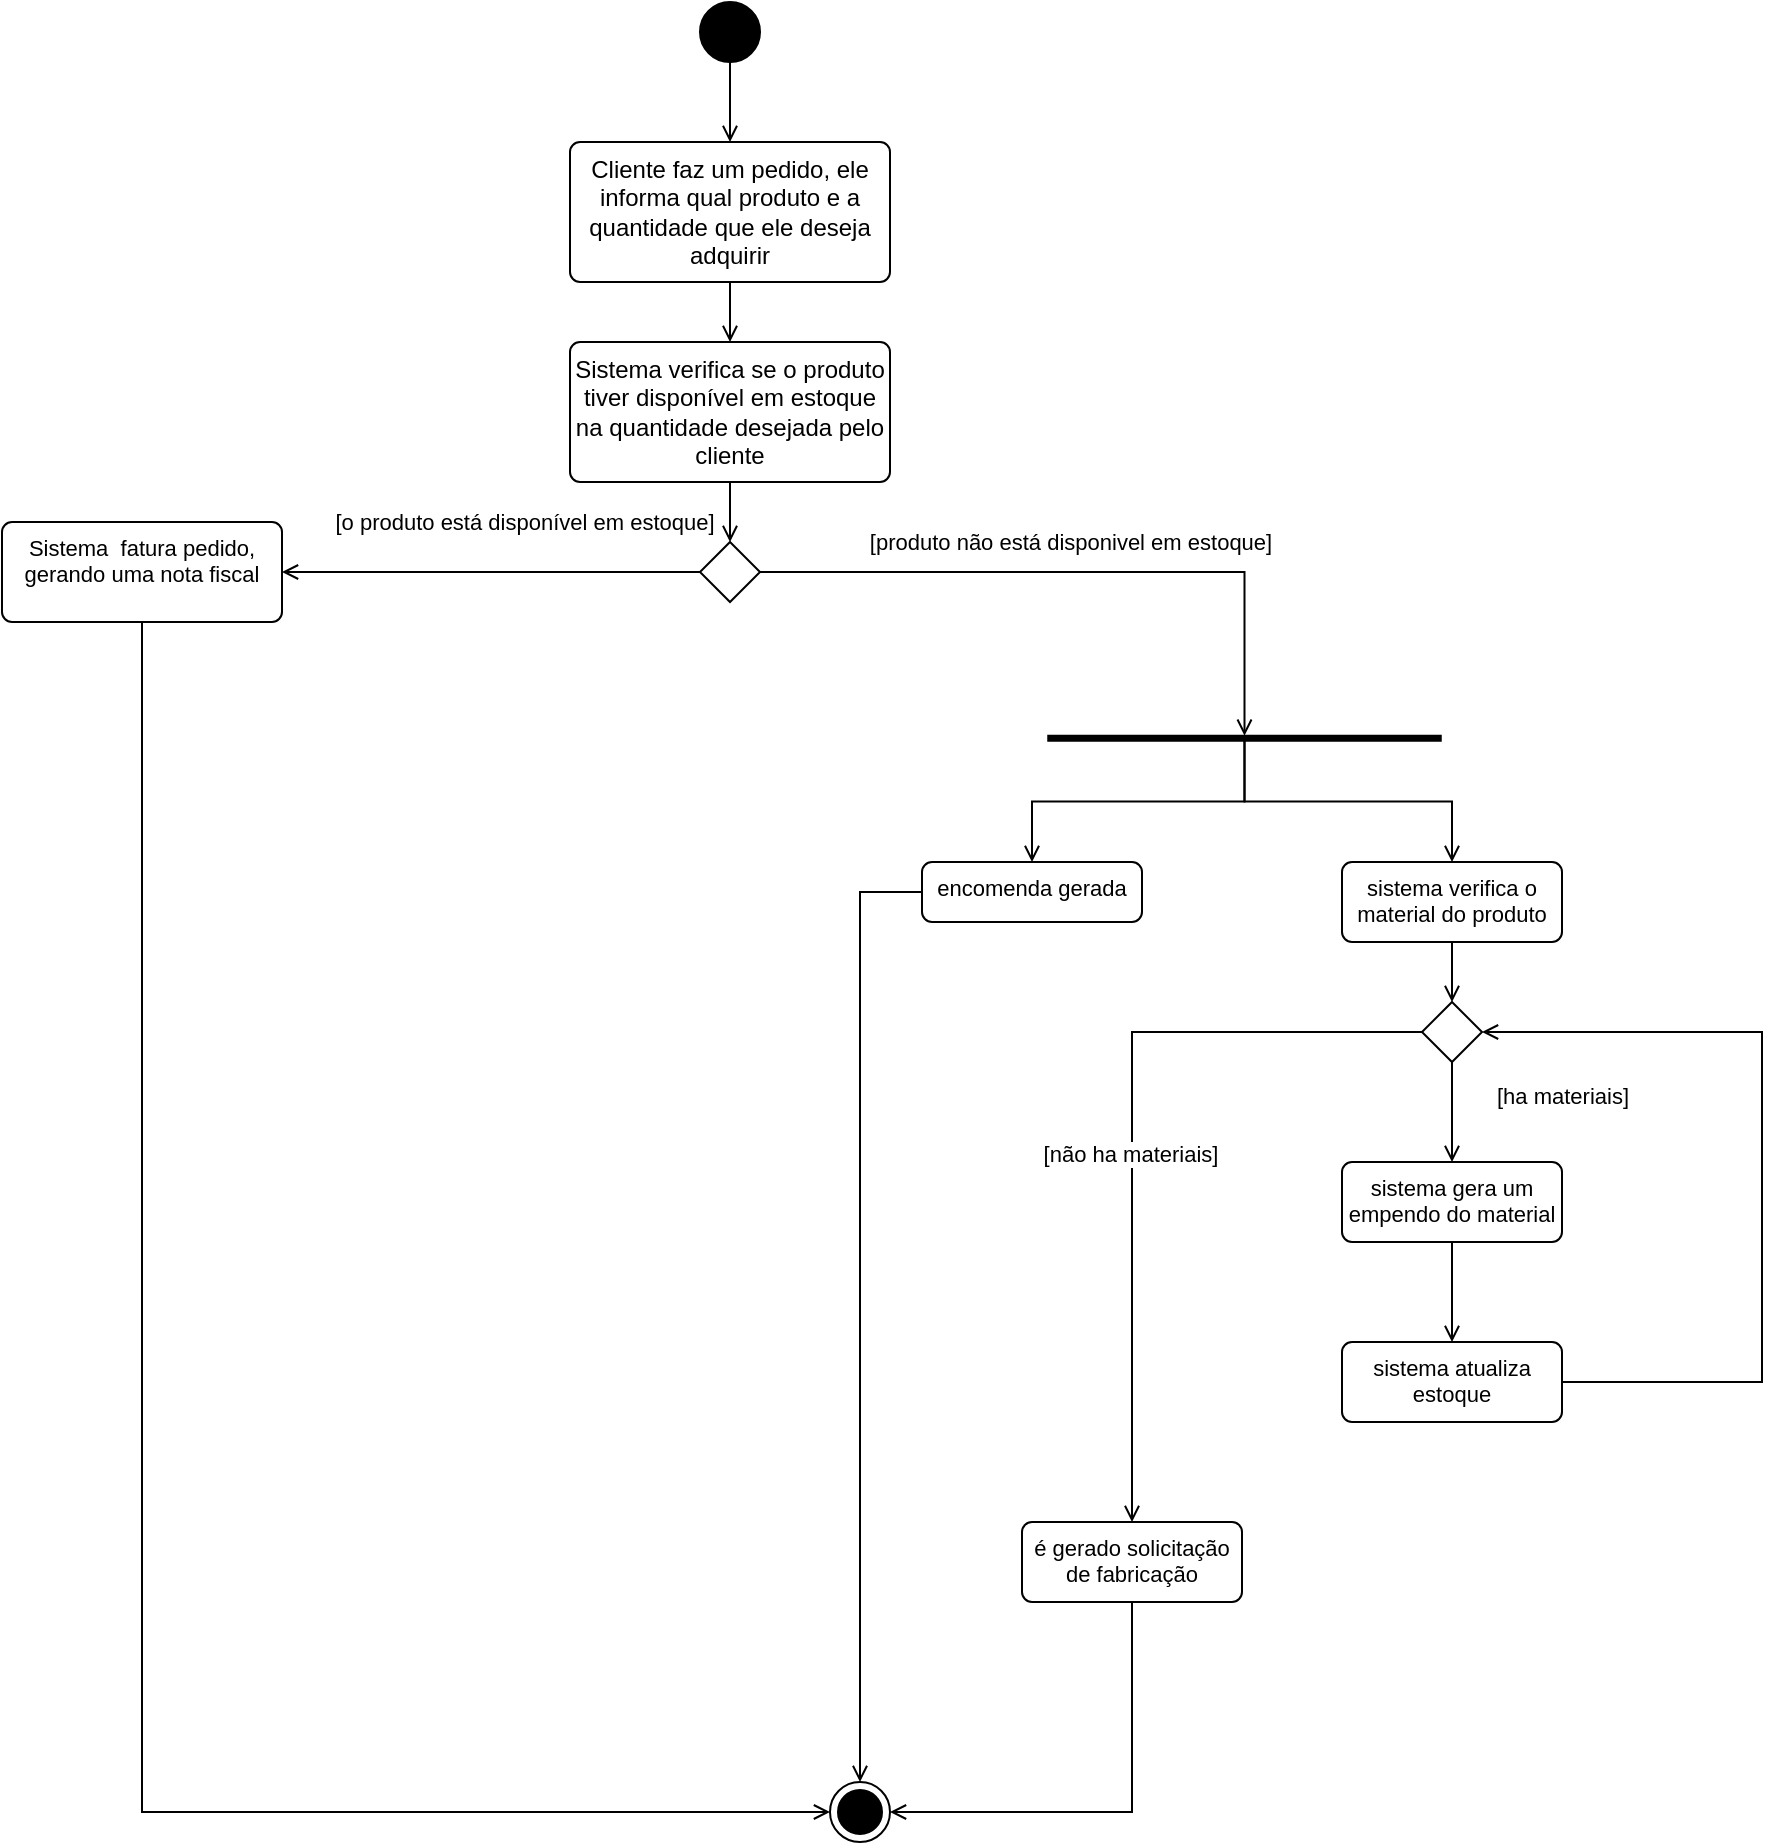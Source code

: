 <mxfile version="27.0.9">
  <diagram name="Página-1" id="lUyHUyGsU_Z7n1NpJqMc">
    <mxGraphModel dx="1426" dy="1920" grid="1" gridSize="10" guides="1" tooltips="1" connect="1" arrows="1" fold="1" page="1" pageScale="1" pageWidth="827" pageHeight="1169" math="0" shadow="0">
      <root>
        <mxCell id="0" />
        <mxCell id="1" parent="0" />
        <mxCell id="DKyy8S002FFzXqt7m4SR-3" value="" style="edgeStyle=orthogonalEdgeStyle;rounded=0;orthogonalLoop=1;jettySize=auto;html=1;endArrow=open;endFill=0;" edge="1" parent="1" source="DKyy8S002FFzXqt7m4SR-1" target="DKyy8S002FFzXqt7m4SR-2">
          <mxGeometry relative="1" as="geometry" />
        </mxCell>
        <mxCell id="DKyy8S002FFzXqt7m4SR-1" value="" style="ellipse;fillColor=strokeColor;html=1;" vertex="1" parent="1">
          <mxGeometry x="399" y="-1150" width="30" height="30" as="geometry" />
        </mxCell>
        <mxCell id="DKyy8S002FFzXqt7m4SR-5" value="" style="edgeStyle=orthogonalEdgeStyle;shape=connector;rounded=0;orthogonalLoop=1;jettySize=auto;html=1;strokeColor=default;align=center;verticalAlign=middle;fontFamily=Helvetica;fontSize=11;fontColor=default;labelBackgroundColor=default;endArrow=open;endFill=0;" edge="1" parent="1" source="DKyy8S002FFzXqt7m4SR-2">
          <mxGeometry relative="1" as="geometry">
            <mxPoint x="414" y="-980" as="targetPoint" />
          </mxGeometry>
        </mxCell>
        <mxCell id="DKyy8S002FFzXqt7m4SR-2" value="Cliente faz um pedido, ele informa qual produto e a quantidade que ele deseja&lt;br&gt;adquirir" style="html=1;align=center;verticalAlign=top;rounded=1;absoluteArcSize=1;arcSize=10;dashed=0;whiteSpace=wrap;" vertex="1" parent="1">
          <mxGeometry x="334" y="-1080" width="160" height="70" as="geometry" />
        </mxCell>
        <mxCell id="DKyy8S002FFzXqt7m4SR-8" value="" style="edgeStyle=orthogonalEdgeStyle;shape=connector;rounded=0;orthogonalLoop=1;jettySize=auto;html=1;strokeColor=default;align=center;verticalAlign=middle;fontFamily=Helvetica;fontSize=11;fontColor=default;labelBackgroundColor=default;endArrow=open;endFill=0;" edge="1" parent="1" source="DKyy8S002FFzXqt7m4SR-6" target="DKyy8S002FFzXqt7m4SR-7">
          <mxGeometry relative="1" as="geometry" />
        </mxCell>
        <mxCell id="DKyy8S002FFzXqt7m4SR-6" value="Sistema verifica se o produto tiver disponível em estoque na quantidade desejada pelo cliente" style="html=1;align=center;verticalAlign=top;rounded=1;absoluteArcSize=1;arcSize=10;dashed=0;whiteSpace=wrap;" vertex="1" parent="1">
          <mxGeometry x="334" y="-980" width="160" height="70" as="geometry" />
        </mxCell>
        <mxCell id="DKyy8S002FFzXqt7m4SR-10" value="" style="edgeStyle=orthogonalEdgeStyle;shape=connector;rounded=0;orthogonalLoop=1;jettySize=auto;html=1;strokeColor=default;align=center;verticalAlign=middle;fontFamily=Helvetica;fontSize=11;fontColor=default;labelBackgroundColor=default;endArrow=open;endFill=0;" edge="1" parent="1" source="DKyy8S002FFzXqt7m4SR-7" target="DKyy8S002FFzXqt7m4SR-9">
          <mxGeometry relative="1" as="geometry" />
        </mxCell>
        <mxCell id="DKyy8S002FFzXqt7m4SR-12" value="[o produto está disponível em estoque]" style="edgeLabel;html=1;align=center;verticalAlign=middle;resizable=0;points=[];fontFamily=Helvetica;fontSize=11;fontColor=default;labelBackgroundColor=default;" vertex="1" connectable="0" parent="DKyy8S002FFzXqt7m4SR-10">
          <mxGeometry x="-0.228" y="-2" relative="1" as="geometry">
            <mxPoint x="-8" y="-23" as="offset" />
          </mxGeometry>
        </mxCell>
        <mxCell id="DKyy8S002FFzXqt7m4SR-16" style="edgeStyle=orthogonalEdgeStyle;shape=connector;rounded=0;orthogonalLoop=1;jettySize=auto;html=1;strokeColor=default;align=center;verticalAlign=middle;fontFamily=Helvetica;fontSize=11;fontColor=default;labelBackgroundColor=default;endArrow=open;endFill=0;" edge="1" parent="1" source="DKyy8S002FFzXqt7m4SR-7" target="DKyy8S002FFzXqt7m4SR-17">
          <mxGeometry relative="1" as="geometry">
            <mxPoint x="600" y="-865" as="targetPoint" />
          </mxGeometry>
        </mxCell>
        <mxCell id="DKyy8S002FFzXqt7m4SR-37" value="[produto não está disponivel em estoque]" style="edgeLabel;html=1;align=center;verticalAlign=middle;resizable=0;points=[];fontFamily=Helvetica;fontSize=11;fontColor=default;labelBackgroundColor=default;" vertex="1" connectable="0" parent="DKyy8S002FFzXqt7m4SR-16">
          <mxGeometry x="-0.044" y="-3" relative="1" as="geometry">
            <mxPoint y="-18" as="offset" />
          </mxGeometry>
        </mxCell>
        <mxCell id="DKyy8S002FFzXqt7m4SR-7" value="" style="rhombus;fontFamily=Helvetica;fontSize=11;fontColor=default;labelBackgroundColor=default;" vertex="1" parent="1">
          <mxGeometry x="399" y="-880" width="30" height="30" as="geometry" />
        </mxCell>
        <mxCell id="DKyy8S002FFzXqt7m4SR-35" style="edgeStyle=orthogonalEdgeStyle;shape=connector;rounded=0;orthogonalLoop=1;jettySize=auto;html=1;entryX=0;entryY=0.5;entryDx=0;entryDy=0;strokeColor=default;align=center;verticalAlign=middle;fontFamily=Helvetica;fontSize=11;fontColor=default;labelBackgroundColor=default;endArrow=open;endFill=0;" edge="1" parent="1" source="DKyy8S002FFzXqt7m4SR-9" target="DKyy8S002FFzXqt7m4SR-13">
          <mxGeometry relative="1" as="geometry">
            <Array as="points">
              <mxPoint x="120" y="-245" />
            </Array>
          </mxGeometry>
        </mxCell>
        <mxCell id="DKyy8S002FFzXqt7m4SR-9" value="Sistema&amp;nbsp; fatura pedido, gerando uma nota fiscal" style="html=1;align=center;verticalAlign=top;rounded=1;absoluteArcSize=1;arcSize=10;dashed=0;whiteSpace=wrap;fontFamily=Helvetica;fontSize=11;fontColor=default;labelBackgroundColor=default;" vertex="1" parent="1">
          <mxGeometry x="50" y="-890" width="140" height="50" as="geometry" />
        </mxCell>
        <mxCell id="DKyy8S002FFzXqt7m4SR-13" value="" style="ellipse;html=1;shape=endState;fillColor=strokeColor;fontFamily=Helvetica;fontSize=11;fontColor=default;labelBackgroundColor=default;" vertex="1" parent="1">
          <mxGeometry x="464" y="-260" width="30" height="30" as="geometry" />
        </mxCell>
        <mxCell id="DKyy8S002FFzXqt7m4SR-19" style="edgeStyle=orthogonalEdgeStyle;shape=connector;rounded=0;orthogonalLoop=1;jettySize=auto;html=1;entryX=0.5;entryY=0;entryDx=0;entryDy=0;strokeColor=default;align=center;verticalAlign=middle;fontFamily=Helvetica;fontSize=11;fontColor=default;labelBackgroundColor=default;endArrow=open;endFill=0;" edge="1" parent="1" source="DKyy8S002FFzXqt7m4SR-17" target="DKyy8S002FFzXqt7m4SR-18">
          <mxGeometry relative="1" as="geometry" />
        </mxCell>
        <mxCell id="DKyy8S002FFzXqt7m4SR-21" style="edgeStyle=orthogonalEdgeStyle;shape=connector;rounded=0;orthogonalLoop=1;jettySize=auto;html=1;entryX=0.5;entryY=0;entryDx=0;entryDy=0;strokeColor=default;align=center;verticalAlign=middle;fontFamily=Helvetica;fontSize=11;fontColor=default;labelBackgroundColor=default;endArrow=open;endFill=0;" edge="1" parent="1" source="DKyy8S002FFzXqt7m4SR-17" target="DKyy8S002FFzXqt7m4SR-20">
          <mxGeometry relative="1" as="geometry" />
        </mxCell>
        <mxCell id="DKyy8S002FFzXqt7m4SR-17" value="" style="html=1;points=[];perimeter=orthogonalPerimeter;fillColor=strokeColor;fontFamily=Helvetica;fontSize=11;fontColor=default;labelBackgroundColor=default;rotation=90;" vertex="1" parent="1">
          <mxGeometry x="670" y="-880" width="2.5" height="196.25" as="geometry" />
        </mxCell>
        <mxCell id="DKyy8S002FFzXqt7m4SR-33" style="edgeStyle=orthogonalEdgeStyle;shape=connector;rounded=0;orthogonalLoop=1;jettySize=auto;html=1;entryX=0.5;entryY=0;entryDx=0;entryDy=0;strokeColor=default;align=center;verticalAlign=middle;fontFamily=Helvetica;fontSize=11;fontColor=default;labelBackgroundColor=default;endArrow=open;endFill=0;" edge="1" parent="1" source="DKyy8S002FFzXqt7m4SR-18" target="DKyy8S002FFzXqt7m4SR-13">
          <mxGeometry relative="1" as="geometry" />
        </mxCell>
        <mxCell id="DKyy8S002FFzXqt7m4SR-18" value="encomenda gerada" style="html=1;align=center;verticalAlign=top;rounded=1;absoluteArcSize=1;arcSize=10;dashed=0;whiteSpace=wrap;fontFamily=Helvetica;fontSize=11;fontColor=default;labelBackgroundColor=default;" vertex="1" parent="1">
          <mxGeometry x="510" y="-720" width="110" height="30" as="geometry" />
        </mxCell>
        <mxCell id="DKyy8S002FFzXqt7m4SR-23" value="" style="edgeStyle=orthogonalEdgeStyle;shape=connector;rounded=0;orthogonalLoop=1;jettySize=auto;html=1;strokeColor=default;align=center;verticalAlign=middle;fontFamily=Helvetica;fontSize=11;fontColor=default;labelBackgroundColor=default;endArrow=open;endFill=0;" edge="1" parent="1" source="DKyy8S002FFzXqt7m4SR-20" target="DKyy8S002FFzXqt7m4SR-22">
          <mxGeometry relative="1" as="geometry" />
        </mxCell>
        <mxCell id="DKyy8S002FFzXqt7m4SR-20" value="sistema verifica o material do produto" style="html=1;align=center;verticalAlign=top;rounded=1;absoluteArcSize=1;arcSize=10;dashed=0;whiteSpace=wrap;fontFamily=Helvetica;fontSize=11;fontColor=default;labelBackgroundColor=default;" vertex="1" parent="1">
          <mxGeometry x="720" y="-720" width="110" height="40" as="geometry" />
        </mxCell>
        <mxCell id="DKyy8S002FFzXqt7m4SR-26" value="" style="edgeStyle=orthogonalEdgeStyle;shape=connector;rounded=0;orthogonalLoop=1;jettySize=auto;html=1;strokeColor=default;align=center;verticalAlign=middle;fontFamily=Helvetica;fontSize=11;fontColor=default;labelBackgroundColor=default;endArrow=open;endFill=0;" edge="1" parent="1" source="DKyy8S002FFzXqt7m4SR-22" target="DKyy8S002FFzXqt7m4SR-24">
          <mxGeometry relative="1" as="geometry" />
        </mxCell>
        <mxCell id="DKyy8S002FFzXqt7m4SR-28" value="[ha materiais]" style="edgeLabel;html=1;align=center;verticalAlign=middle;resizable=0;points=[];fontFamily=Helvetica;fontSize=11;fontColor=default;labelBackgroundColor=default;" vertex="1" connectable="0" parent="DKyy8S002FFzXqt7m4SR-26">
          <mxGeometry x="-0.32" y="1" relative="1" as="geometry">
            <mxPoint x="54" as="offset" />
          </mxGeometry>
        </mxCell>
        <mxCell id="DKyy8S002FFzXqt7m4SR-29" style="edgeStyle=orthogonalEdgeStyle;shape=connector;rounded=0;orthogonalLoop=1;jettySize=auto;html=1;strokeColor=default;align=center;verticalAlign=middle;fontFamily=Helvetica;fontSize=11;fontColor=default;labelBackgroundColor=default;endArrow=open;endFill=0;entryX=0.5;entryY=0;entryDx=0;entryDy=0;" edge="1" parent="1" source="DKyy8S002FFzXqt7m4SR-22" target="DKyy8S002FFzXqt7m4SR-30">
          <mxGeometry relative="1" as="geometry">
            <mxPoint x="600" y="-390" as="targetPoint" />
          </mxGeometry>
        </mxCell>
        <mxCell id="DKyy8S002FFzXqt7m4SR-34" value="[não ha materiais]" style="edgeLabel;html=1;align=center;verticalAlign=middle;resizable=0;points=[];fontFamily=Helvetica;fontSize=11;fontColor=default;labelBackgroundColor=default;" vertex="1" connectable="0" parent="DKyy8S002FFzXqt7m4SR-29">
          <mxGeometry x="0.056" y="-1" relative="1" as="geometry">
            <mxPoint as="offset" />
          </mxGeometry>
        </mxCell>
        <mxCell id="DKyy8S002FFzXqt7m4SR-22" value="" style="rhombus;fontFamily=Helvetica;fontSize=11;fontColor=default;labelBackgroundColor=default;" vertex="1" parent="1">
          <mxGeometry x="760" y="-650" width="30" height="30" as="geometry" />
        </mxCell>
        <mxCell id="DKyy8S002FFzXqt7m4SR-27" value="" style="edgeStyle=orthogonalEdgeStyle;shape=connector;rounded=0;orthogonalLoop=1;jettySize=auto;html=1;strokeColor=default;align=center;verticalAlign=middle;fontFamily=Helvetica;fontSize=11;fontColor=default;labelBackgroundColor=default;endArrow=open;endFill=0;" edge="1" parent="1" source="DKyy8S002FFzXqt7m4SR-24" target="DKyy8S002FFzXqt7m4SR-25">
          <mxGeometry relative="1" as="geometry" />
        </mxCell>
        <mxCell id="DKyy8S002FFzXqt7m4SR-24" value="sistema gera um empendo do material" style="html=1;align=center;verticalAlign=top;rounded=1;absoluteArcSize=1;arcSize=10;dashed=0;whiteSpace=wrap;fontFamily=Helvetica;fontSize=11;fontColor=default;labelBackgroundColor=default;" vertex="1" parent="1">
          <mxGeometry x="720" y="-570" width="110" height="40" as="geometry" />
        </mxCell>
        <mxCell id="DKyy8S002FFzXqt7m4SR-32" style="edgeStyle=orthogonalEdgeStyle;shape=connector;rounded=0;orthogonalLoop=1;jettySize=auto;html=1;strokeColor=default;align=center;verticalAlign=middle;fontFamily=Helvetica;fontSize=11;fontColor=default;labelBackgroundColor=default;endArrow=open;endFill=0;entryX=1;entryY=0.5;entryDx=0;entryDy=0;" edge="1" parent="1" source="DKyy8S002FFzXqt7m4SR-25" target="DKyy8S002FFzXqt7m4SR-22">
          <mxGeometry relative="1" as="geometry">
            <mxPoint x="920" y="-640" as="targetPoint" />
            <Array as="points">
              <mxPoint x="930" y="-460" />
              <mxPoint x="930" y="-635" />
            </Array>
          </mxGeometry>
        </mxCell>
        <mxCell id="DKyy8S002FFzXqt7m4SR-25" value="sistema atualiza estoque" style="html=1;align=center;verticalAlign=top;rounded=1;absoluteArcSize=1;arcSize=10;dashed=0;whiteSpace=wrap;fontFamily=Helvetica;fontSize=11;fontColor=default;labelBackgroundColor=default;" vertex="1" parent="1">
          <mxGeometry x="720" y="-480" width="110" height="40" as="geometry" />
        </mxCell>
        <mxCell id="DKyy8S002FFzXqt7m4SR-36" style="edgeStyle=orthogonalEdgeStyle;shape=connector;rounded=0;orthogonalLoop=1;jettySize=auto;html=1;entryX=1;entryY=0.5;entryDx=0;entryDy=0;strokeColor=default;align=center;verticalAlign=middle;fontFamily=Helvetica;fontSize=11;fontColor=default;labelBackgroundColor=default;endArrow=open;endFill=0;" edge="1" parent="1" source="DKyy8S002FFzXqt7m4SR-30" target="DKyy8S002FFzXqt7m4SR-13">
          <mxGeometry relative="1" as="geometry">
            <Array as="points">
              <mxPoint x="615" y="-245" />
            </Array>
          </mxGeometry>
        </mxCell>
        <mxCell id="DKyy8S002FFzXqt7m4SR-30" value="é gerado solicitação de fabricação" style="html=1;align=center;verticalAlign=top;rounded=1;absoluteArcSize=1;arcSize=10;dashed=0;whiteSpace=wrap;fontFamily=Helvetica;fontSize=11;fontColor=default;labelBackgroundColor=default;" vertex="1" parent="1">
          <mxGeometry x="560" y="-390" width="110" height="40" as="geometry" />
        </mxCell>
      </root>
    </mxGraphModel>
  </diagram>
</mxfile>
